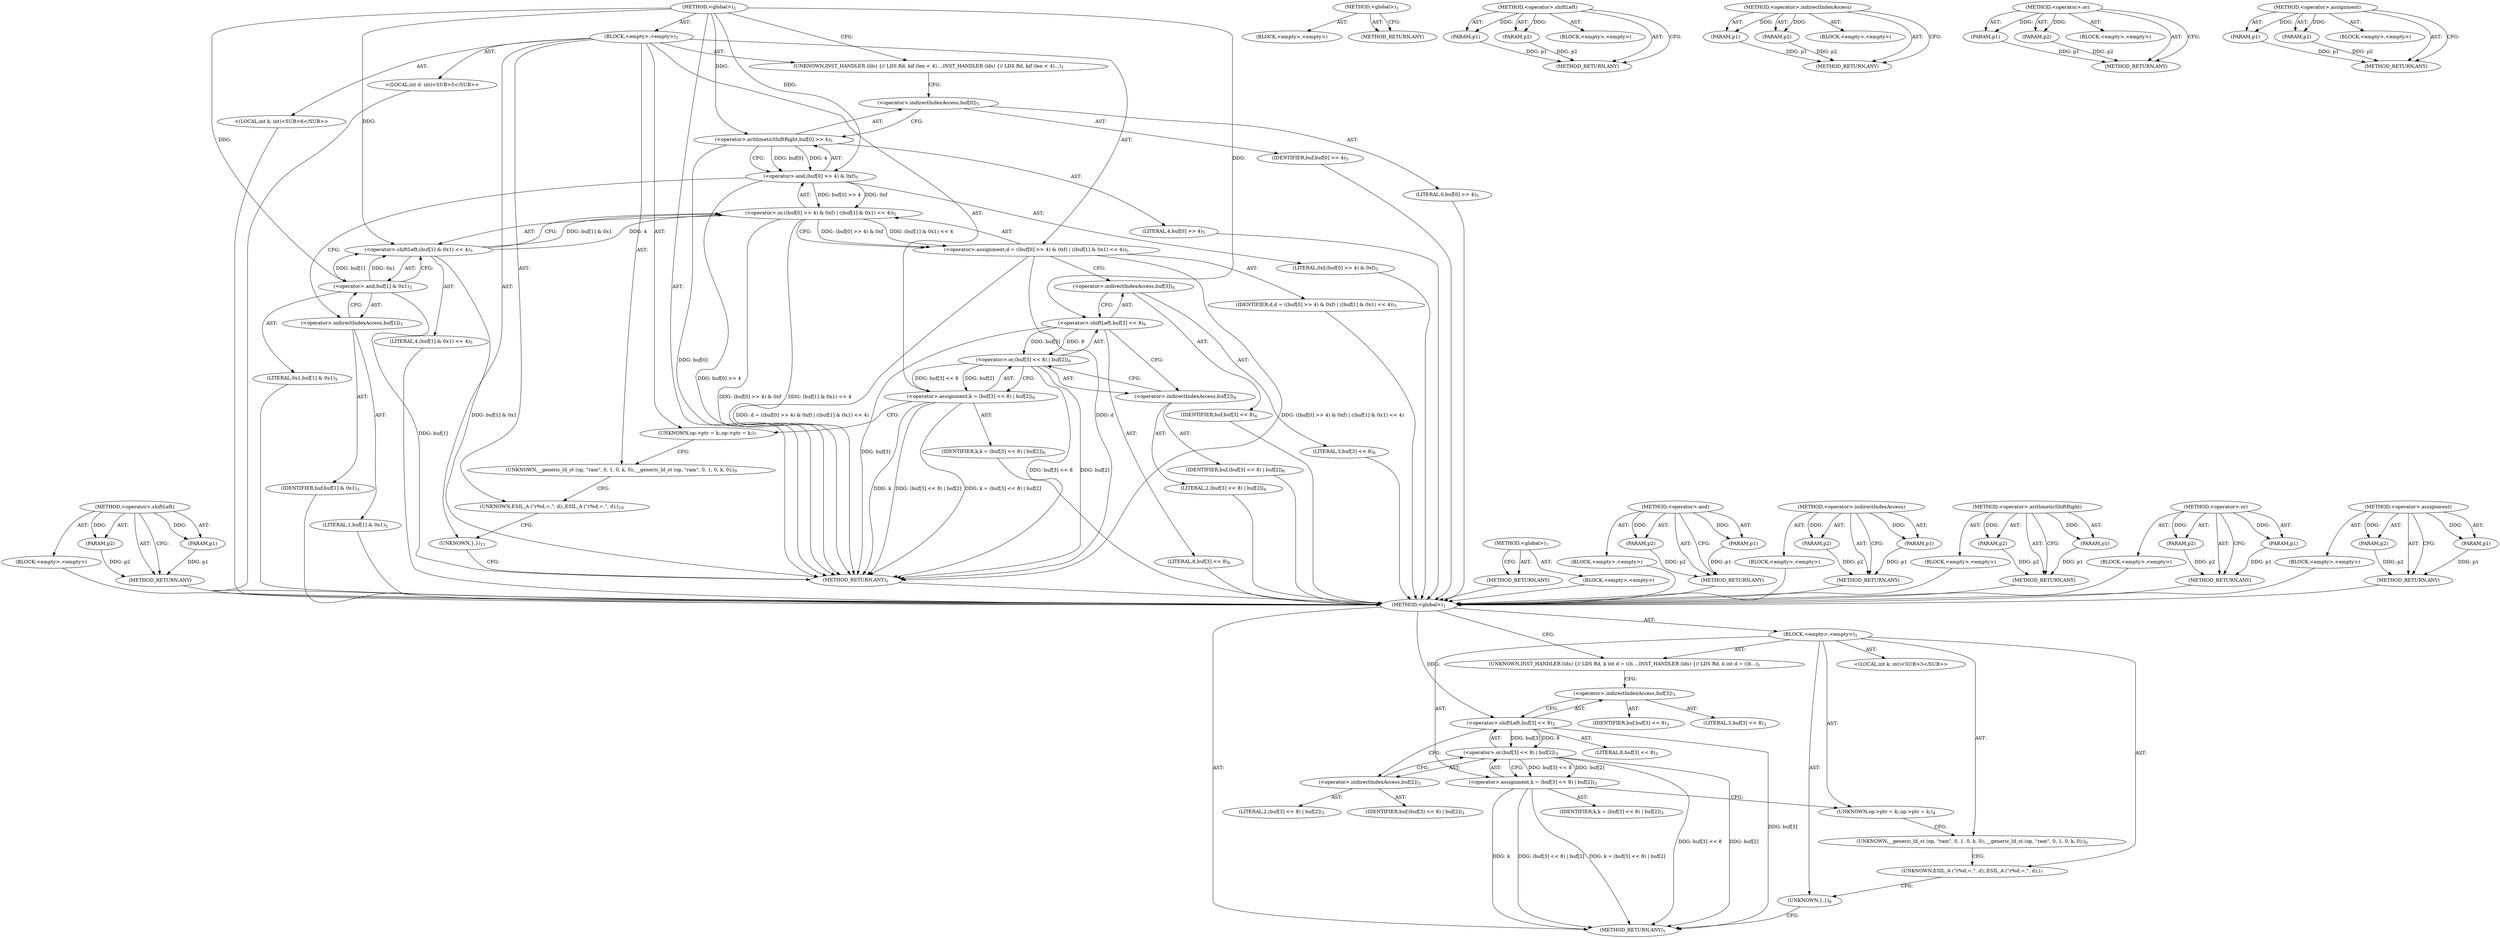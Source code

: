 digraph "&lt;operator&gt;.assignment" {
vulnerable_6 [label=<(METHOD,&lt;global&gt;)<SUB>1</SUB>>];
vulnerable_7 [label=<(BLOCK,&lt;empty&gt;,&lt;empty&gt;)<SUB>1</SUB>>];
vulnerable_8 [label=<(UNKNOWN,INST_HANDLER (lds) {	// LDS Rd, k
 	int d = ((b...,INST_HANDLER (lds) {	// LDS Rd, k
 	int d = ((b...)<SUB>1</SUB>>];
vulnerable_9 [label="<(LOCAL,int k: int)<SUB>3</SUB>>"];
vulnerable_10 [label=<(&lt;operator&gt;.assignment,k = (buf[3] &lt;&lt; 8) | buf[2])<SUB>3</SUB>>];
vulnerable_11 [label=<(IDENTIFIER,k,k = (buf[3] &lt;&lt; 8) | buf[2])<SUB>3</SUB>>];
vulnerable_12 [label=<(&lt;operator&gt;.or,(buf[3] &lt;&lt; 8) | buf[2])<SUB>3</SUB>>];
vulnerable_13 [label=<(&lt;operator&gt;.shiftLeft,buf[3] &lt;&lt; 8)<SUB>3</SUB>>];
vulnerable_14 [label=<(&lt;operator&gt;.indirectIndexAccess,buf[3])<SUB>3</SUB>>];
vulnerable_15 [label=<(IDENTIFIER,buf,buf[3] &lt;&lt; 8)<SUB>3</SUB>>];
vulnerable_16 [label=<(LITERAL,3,buf[3] &lt;&lt; 8)<SUB>3</SUB>>];
vulnerable_17 [label=<(LITERAL,8,buf[3] &lt;&lt; 8)<SUB>3</SUB>>];
vulnerable_18 [label=<(&lt;operator&gt;.indirectIndexAccess,buf[2])<SUB>3</SUB>>];
vulnerable_19 [label=<(IDENTIFIER,buf,(buf[3] &lt;&lt; 8) | buf[2])<SUB>3</SUB>>];
vulnerable_20 [label=<(LITERAL,2,(buf[3] &lt;&lt; 8) | buf[2])<SUB>3</SUB>>];
vulnerable_21 [label=<(UNKNOWN,op-&gt;ptr = k;,op-&gt;ptr = k;)<SUB>4</SUB>>];
vulnerable_22 [label=<(UNKNOWN,__generic_ld_st (op, &quot;ram&quot;, 0, 1, 0, k, 0);,__generic_ld_st (op, &quot;ram&quot;, 0, 1, 0, k, 0);)<SUB>6</SUB>>];
vulnerable_23 [label=<(UNKNOWN,ESIL_A (&quot;r%d,=,&quot;, d);,ESIL_A (&quot;r%d,=,&quot;, d);)<SUB>7</SUB>>];
vulnerable_24 [label=<(UNKNOWN,},})<SUB>8</SUB>>];
vulnerable_25 [label=<(METHOD_RETURN,ANY)<SUB>1</SUB>>];
vulnerable_32 [label=<(METHOD,&lt;global&gt;)<SUB>1</SUB>>];
vulnerable_33 [label=<(BLOCK,&lt;empty&gt;,&lt;empty&gt;)>];
vulnerable_34 [label=<(METHOD_RETURN,ANY)>];
vulnerable_48 [label=<(METHOD,&lt;operator&gt;.shiftLeft)>];
vulnerable_49 [label=<(PARAM,p1)>];
vulnerable_50 [label=<(PARAM,p2)>];
vulnerable_51 [label=<(BLOCK,&lt;empty&gt;,&lt;empty&gt;)>];
vulnerable_52 [label=<(METHOD_RETURN,ANY)>];
vulnerable_53 [label=<(METHOD,&lt;operator&gt;.indirectIndexAccess)>];
vulnerable_54 [label=<(PARAM,p1)>];
vulnerable_55 [label=<(PARAM,p2)>];
vulnerable_56 [label=<(BLOCK,&lt;empty&gt;,&lt;empty&gt;)>];
vulnerable_57 [label=<(METHOD_RETURN,ANY)>];
vulnerable_43 [label=<(METHOD,&lt;operator&gt;.or)>];
vulnerable_44 [label=<(PARAM,p1)>];
vulnerable_45 [label=<(PARAM,p2)>];
vulnerable_46 [label=<(BLOCK,&lt;empty&gt;,&lt;empty&gt;)>];
vulnerable_47 [label=<(METHOD_RETURN,ANY)>];
vulnerable_38 [label=<(METHOD,&lt;operator&gt;.assignment)>];
vulnerable_39 [label=<(PARAM,p1)>];
vulnerable_40 [label=<(PARAM,p2)>];
vulnerable_41 [label=<(BLOCK,&lt;empty&gt;,&lt;empty&gt;)>];
vulnerable_42 [label=<(METHOD_RETURN,ANY)>];
fixed_81 [label=<(METHOD,&lt;operator&gt;.shiftLeft)>];
fixed_82 [label=<(PARAM,p1)>];
fixed_83 [label=<(PARAM,p2)>];
fixed_84 [label=<(BLOCK,&lt;empty&gt;,&lt;empty&gt;)>];
fixed_85 [label=<(METHOD_RETURN,ANY)>];
fixed_6 [label=<(METHOD,&lt;global&gt;)<SUB>1</SUB>>];
fixed_7 [label=<(BLOCK,&lt;empty&gt;,&lt;empty&gt;)<SUB>1</SUB>>];
fixed_8 [label=<(UNKNOWN,INST_HANDLER (lds) {	// LDS Rd, k
	if (len &lt; 4)...,INST_HANDLER (lds) {	// LDS Rd, k
	if (len &lt; 4)...)<SUB>1</SUB>>];
fixed_9 [label="<(LOCAL,int d: int)<SUB>5</SUB>>"];
fixed_10 [label=<(&lt;operator&gt;.assignment,d = ((buf[0] &gt;&gt; 4) &amp; 0xf) | ((buf[1] &amp; 0x1) &lt;&lt; 4))<SUB>5</SUB>>];
fixed_11 [label=<(IDENTIFIER,d,d = ((buf[0] &gt;&gt; 4) &amp; 0xf) | ((buf[1] &amp; 0x1) &lt;&lt; 4))<SUB>5</SUB>>];
fixed_12 [label=<(&lt;operator&gt;.or,((buf[0] &gt;&gt; 4) &amp; 0xf) | ((buf[1] &amp; 0x1) &lt;&lt; 4))<SUB>5</SUB>>];
fixed_13 [label=<(&lt;operator&gt;.and,(buf[0] &gt;&gt; 4) &amp; 0xf)<SUB>5</SUB>>];
fixed_14 [label=<(&lt;operator&gt;.arithmeticShiftRight,buf[0] &gt;&gt; 4)<SUB>5</SUB>>];
fixed_15 [label=<(&lt;operator&gt;.indirectIndexAccess,buf[0])<SUB>5</SUB>>];
fixed_16 [label=<(IDENTIFIER,buf,buf[0] &gt;&gt; 4)<SUB>5</SUB>>];
fixed_17 [label=<(LITERAL,0,buf[0] &gt;&gt; 4)<SUB>5</SUB>>];
fixed_18 [label=<(LITERAL,4,buf[0] &gt;&gt; 4)<SUB>5</SUB>>];
fixed_19 [label=<(LITERAL,0xf,(buf[0] &gt;&gt; 4) &amp; 0xf)<SUB>5</SUB>>];
fixed_20 [label=<(&lt;operator&gt;.shiftLeft,(buf[1] &amp; 0x1) &lt;&lt; 4)<SUB>5</SUB>>];
fixed_21 [label=<(&lt;operator&gt;.and,buf[1] &amp; 0x1)<SUB>5</SUB>>];
fixed_22 [label=<(&lt;operator&gt;.indirectIndexAccess,buf[1])<SUB>5</SUB>>];
fixed_23 [label=<(IDENTIFIER,buf,buf[1] &amp; 0x1)<SUB>5</SUB>>];
fixed_24 [label=<(LITERAL,1,buf[1] &amp; 0x1)<SUB>5</SUB>>];
fixed_25 [label=<(LITERAL,0x1,buf[1] &amp; 0x1)<SUB>5</SUB>>];
fixed_26 [label=<(LITERAL,4,(buf[1] &amp; 0x1) &lt;&lt; 4)<SUB>5</SUB>>];
fixed_27 [label="<(LOCAL,int k: int)<SUB>6</SUB>>"];
fixed_28 [label=<(&lt;operator&gt;.assignment,k = (buf[3] &lt;&lt; 8) | buf[2])<SUB>6</SUB>>];
fixed_29 [label=<(IDENTIFIER,k,k = (buf[3] &lt;&lt; 8) | buf[2])<SUB>6</SUB>>];
fixed_30 [label=<(&lt;operator&gt;.or,(buf[3] &lt;&lt; 8) | buf[2])<SUB>6</SUB>>];
fixed_31 [label=<(&lt;operator&gt;.shiftLeft,buf[3] &lt;&lt; 8)<SUB>6</SUB>>];
fixed_32 [label=<(&lt;operator&gt;.indirectIndexAccess,buf[3])<SUB>6</SUB>>];
fixed_33 [label=<(IDENTIFIER,buf,buf[3] &lt;&lt; 8)<SUB>6</SUB>>];
fixed_34 [label=<(LITERAL,3,buf[3] &lt;&lt; 8)<SUB>6</SUB>>];
fixed_35 [label=<(LITERAL,8,buf[3] &lt;&lt; 8)<SUB>6</SUB>>];
fixed_36 [label=<(&lt;operator&gt;.indirectIndexAccess,buf[2])<SUB>6</SUB>>];
fixed_37 [label=<(IDENTIFIER,buf,(buf[3] &lt;&lt; 8) | buf[2])<SUB>6</SUB>>];
fixed_38 [label=<(LITERAL,2,(buf[3] &lt;&lt; 8) | buf[2])<SUB>6</SUB>>];
fixed_39 [label=<(UNKNOWN,op-&gt;ptr = k;,op-&gt;ptr = k;)<SUB>7</SUB>>];
fixed_40 [label=<(UNKNOWN,__generic_ld_st (op, &quot;ram&quot;, 0, 1, 0, k, 0);,__generic_ld_st (op, &quot;ram&quot;, 0, 1, 0, k, 0);)<SUB>9</SUB>>];
fixed_41 [label=<(UNKNOWN,ESIL_A (&quot;r%d,=,&quot;, d);,ESIL_A (&quot;r%d,=,&quot;, d);)<SUB>10</SUB>>];
fixed_42 [label=<(UNKNOWN,},})<SUB>11</SUB>>];
fixed_43 [label=<(METHOD_RETURN,ANY)<SUB>1</SUB>>];
fixed_50 [label=<(METHOD,&lt;global&gt;)<SUB>1</SUB>>];
fixed_51 [label=<(BLOCK,&lt;empty&gt;,&lt;empty&gt;)>];
fixed_52 [label=<(METHOD_RETURN,ANY)>];
fixed_66 [label=<(METHOD,&lt;operator&gt;.and)>];
fixed_67 [label=<(PARAM,p1)>];
fixed_68 [label=<(PARAM,p2)>];
fixed_69 [label=<(BLOCK,&lt;empty&gt;,&lt;empty&gt;)>];
fixed_70 [label=<(METHOD_RETURN,ANY)>];
fixed_76 [label=<(METHOD,&lt;operator&gt;.indirectIndexAccess)>];
fixed_77 [label=<(PARAM,p1)>];
fixed_78 [label=<(PARAM,p2)>];
fixed_79 [label=<(BLOCK,&lt;empty&gt;,&lt;empty&gt;)>];
fixed_80 [label=<(METHOD_RETURN,ANY)>];
fixed_71 [label=<(METHOD,&lt;operator&gt;.arithmeticShiftRight)>];
fixed_72 [label=<(PARAM,p1)>];
fixed_73 [label=<(PARAM,p2)>];
fixed_74 [label=<(BLOCK,&lt;empty&gt;,&lt;empty&gt;)>];
fixed_75 [label=<(METHOD_RETURN,ANY)>];
fixed_61 [label=<(METHOD,&lt;operator&gt;.or)>];
fixed_62 [label=<(PARAM,p1)>];
fixed_63 [label=<(PARAM,p2)>];
fixed_64 [label=<(BLOCK,&lt;empty&gt;,&lt;empty&gt;)>];
fixed_65 [label=<(METHOD_RETURN,ANY)>];
fixed_56 [label=<(METHOD,&lt;operator&gt;.assignment)>];
fixed_57 [label=<(PARAM,p1)>];
fixed_58 [label=<(PARAM,p2)>];
fixed_59 [label=<(BLOCK,&lt;empty&gt;,&lt;empty&gt;)>];
fixed_60 [label=<(METHOD_RETURN,ANY)>];
vulnerable_6 -> vulnerable_7  [key=0, label="AST: "];
vulnerable_6 -> vulnerable_25  [key=0, label="AST: "];
vulnerable_6 -> vulnerable_8  [key=0, label="CFG: "];
vulnerable_6 -> vulnerable_13  [key=0, label="DDG: "];
vulnerable_7 -> vulnerable_8  [key=0, label="AST: "];
vulnerable_7 -> vulnerable_9  [key=0, label="AST: "];
vulnerable_7 -> vulnerable_10  [key=0, label="AST: "];
vulnerable_7 -> vulnerable_21  [key=0, label="AST: "];
vulnerable_7 -> vulnerable_22  [key=0, label="AST: "];
vulnerable_7 -> vulnerable_23  [key=0, label="AST: "];
vulnerable_7 -> vulnerable_24  [key=0, label="AST: "];
vulnerable_8 -> vulnerable_14  [key=0, label="CFG: "];
vulnerable_10 -> vulnerable_11  [key=0, label="AST: "];
vulnerable_10 -> vulnerable_12  [key=0, label="AST: "];
vulnerable_10 -> vulnerable_21  [key=0, label="CFG: "];
vulnerable_10 -> vulnerable_25  [key=0, label="DDG: k"];
vulnerable_10 -> vulnerable_25  [key=1, label="DDG: (buf[3] &lt;&lt; 8) | buf[2]"];
vulnerable_10 -> vulnerable_25  [key=2, label="DDG: k = (buf[3] &lt;&lt; 8) | buf[2]"];
vulnerable_12 -> vulnerable_13  [key=0, label="AST: "];
vulnerable_12 -> vulnerable_18  [key=0, label="AST: "];
vulnerable_12 -> vulnerable_10  [key=0, label="CFG: "];
vulnerable_12 -> vulnerable_10  [key=1, label="DDG: buf[3] &lt;&lt; 8"];
vulnerable_12 -> vulnerable_10  [key=2, label="DDG: buf[2]"];
vulnerable_12 -> vulnerable_25  [key=0, label="DDG: buf[3] &lt;&lt; 8"];
vulnerable_12 -> vulnerable_25  [key=1, label="DDG: buf[2]"];
vulnerable_13 -> vulnerable_14  [key=0, label="AST: "];
vulnerable_13 -> vulnerable_17  [key=0, label="AST: "];
vulnerable_13 -> vulnerable_18  [key=0, label="CFG: "];
vulnerable_13 -> vulnerable_25  [key=0, label="DDG: buf[3]"];
vulnerable_13 -> vulnerable_12  [key=0, label="DDG: buf[3]"];
vulnerable_13 -> vulnerable_12  [key=1, label="DDG: 8"];
vulnerable_14 -> vulnerable_15  [key=0, label="AST: "];
vulnerable_14 -> vulnerable_16  [key=0, label="AST: "];
vulnerable_14 -> vulnerable_13  [key=0, label="CFG: "];
vulnerable_18 -> vulnerable_19  [key=0, label="AST: "];
vulnerable_18 -> vulnerable_20  [key=0, label="AST: "];
vulnerable_18 -> vulnerable_12  [key=0, label="CFG: "];
vulnerable_21 -> vulnerable_22  [key=0, label="CFG: "];
vulnerable_22 -> vulnerable_23  [key=0, label="CFG: "];
vulnerable_23 -> vulnerable_24  [key=0, label="CFG: "];
vulnerable_24 -> vulnerable_25  [key=0, label="CFG: "];
vulnerable_32 -> vulnerable_33  [key=0, label="AST: "];
vulnerable_32 -> vulnerable_34  [key=0, label="AST: "];
vulnerable_32 -> vulnerable_34  [key=1, label="CFG: "];
vulnerable_48 -> vulnerable_49  [key=0, label="AST: "];
vulnerable_48 -> vulnerable_49  [key=1, label="DDG: "];
vulnerable_48 -> vulnerable_51  [key=0, label="AST: "];
vulnerable_48 -> vulnerable_50  [key=0, label="AST: "];
vulnerable_48 -> vulnerable_50  [key=1, label="DDG: "];
vulnerable_48 -> vulnerable_52  [key=0, label="AST: "];
vulnerable_48 -> vulnerable_52  [key=1, label="CFG: "];
vulnerable_49 -> vulnerable_52  [key=0, label="DDG: p1"];
vulnerable_50 -> vulnerable_52  [key=0, label="DDG: p2"];
vulnerable_53 -> vulnerable_54  [key=0, label="AST: "];
vulnerable_53 -> vulnerable_54  [key=1, label="DDG: "];
vulnerable_53 -> vulnerable_56  [key=0, label="AST: "];
vulnerable_53 -> vulnerable_55  [key=0, label="AST: "];
vulnerable_53 -> vulnerable_55  [key=1, label="DDG: "];
vulnerable_53 -> vulnerable_57  [key=0, label="AST: "];
vulnerable_53 -> vulnerable_57  [key=1, label="CFG: "];
vulnerable_54 -> vulnerable_57  [key=0, label="DDG: p1"];
vulnerable_55 -> vulnerable_57  [key=0, label="DDG: p2"];
vulnerable_43 -> vulnerable_44  [key=0, label="AST: "];
vulnerable_43 -> vulnerable_44  [key=1, label="DDG: "];
vulnerable_43 -> vulnerable_46  [key=0, label="AST: "];
vulnerable_43 -> vulnerable_45  [key=0, label="AST: "];
vulnerable_43 -> vulnerable_45  [key=1, label="DDG: "];
vulnerable_43 -> vulnerable_47  [key=0, label="AST: "];
vulnerable_43 -> vulnerable_47  [key=1, label="CFG: "];
vulnerable_44 -> vulnerable_47  [key=0, label="DDG: p1"];
vulnerable_45 -> vulnerable_47  [key=0, label="DDG: p2"];
vulnerable_38 -> vulnerable_39  [key=0, label="AST: "];
vulnerable_38 -> vulnerable_39  [key=1, label="DDG: "];
vulnerable_38 -> vulnerable_41  [key=0, label="AST: "];
vulnerable_38 -> vulnerable_40  [key=0, label="AST: "];
vulnerable_38 -> vulnerable_40  [key=1, label="DDG: "];
vulnerable_38 -> vulnerable_42  [key=0, label="AST: "];
vulnerable_38 -> vulnerable_42  [key=1, label="CFG: "];
vulnerable_39 -> vulnerable_42  [key=0, label="DDG: p1"];
vulnerable_40 -> vulnerable_42  [key=0, label="DDG: p2"];
fixed_81 -> fixed_82  [key=0, label="AST: "];
fixed_81 -> fixed_82  [key=1, label="DDG: "];
fixed_81 -> fixed_84  [key=0, label="AST: "];
fixed_81 -> fixed_83  [key=0, label="AST: "];
fixed_81 -> fixed_83  [key=1, label="DDG: "];
fixed_81 -> fixed_85  [key=0, label="AST: "];
fixed_81 -> fixed_85  [key=1, label="CFG: "];
fixed_82 -> fixed_85  [key=0, label="DDG: p1"];
fixed_83 -> fixed_85  [key=0, label="DDG: p2"];
fixed_84 -> vulnerable_6  [key=0];
fixed_85 -> vulnerable_6  [key=0];
fixed_6 -> fixed_7  [key=0, label="AST: "];
fixed_6 -> fixed_43  [key=0, label="AST: "];
fixed_6 -> fixed_8  [key=0, label="CFG: "];
fixed_6 -> fixed_13  [key=0, label="DDG: "];
fixed_6 -> fixed_20  [key=0, label="DDG: "];
fixed_6 -> fixed_31  [key=0, label="DDG: "];
fixed_6 -> fixed_14  [key=0, label="DDG: "];
fixed_6 -> fixed_21  [key=0, label="DDG: "];
fixed_7 -> fixed_8  [key=0, label="AST: "];
fixed_7 -> fixed_9  [key=0, label="AST: "];
fixed_7 -> fixed_10  [key=0, label="AST: "];
fixed_7 -> fixed_27  [key=0, label="AST: "];
fixed_7 -> fixed_28  [key=0, label="AST: "];
fixed_7 -> fixed_39  [key=0, label="AST: "];
fixed_7 -> fixed_40  [key=0, label="AST: "];
fixed_7 -> fixed_41  [key=0, label="AST: "];
fixed_7 -> fixed_42  [key=0, label="AST: "];
fixed_8 -> fixed_15  [key=0, label="CFG: "];
fixed_9 -> vulnerable_6  [key=0];
fixed_10 -> fixed_11  [key=0, label="AST: "];
fixed_10 -> fixed_12  [key=0, label="AST: "];
fixed_10 -> fixed_32  [key=0, label="CFG: "];
fixed_10 -> fixed_43  [key=0, label="DDG: d"];
fixed_10 -> fixed_43  [key=1, label="DDG: ((buf[0] &gt;&gt; 4) &amp; 0xf) | ((buf[1] &amp; 0x1) &lt;&lt; 4)"];
fixed_10 -> fixed_43  [key=2, label="DDG: d = ((buf[0] &gt;&gt; 4) &amp; 0xf) | ((buf[1] &amp; 0x1) &lt;&lt; 4)"];
fixed_11 -> vulnerable_6  [key=0];
fixed_12 -> fixed_13  [key=0, label="AST: "];
fixed_12 -> fixed_20  [key=0, label="AST: "];
fixed_12 -> fixed_10  [key=0, label="CFG: "];
fixed_12 -> fixed_10  [key=1, label="DDG: (buf[0] &gt;&gt; 4) &amp; 0xf"];
fixed_12 -> fixed_10  [key=2, label="DDG: (buf[1] &amp; 0x1) &lt;&lt; 4"];
fixed_12 -> fixed_43  [key=0, label="DDG: (buf[0] &gt;&gt; 4) &amp; 0xf"];
fixed_12 -> fixed_43  [key=1, label="DDG: (buf[1] &amp; 0x1) &lt;&lt; 4"];
fixed_13 -> fixed_14  [key=0, label="AST: "];
fixed_13 -> fixed_19  [key=0, label="AST: "];
fixed_13 -> fixed_22  [key=0, label="CFG: "];
fixed_13 -> fixed_43  [key=0, label="DDG: buf[0] &gt;&gt; 4"];
fixed_13 -> fixed_12  [key=0, label="DDG: buf[0] &gt;&gt; 4"];
fixed_13 -> fixed_12  [key=1, label="DDG: 0xf"];
fixed_14 -> fixed_15  [key=0, label="AST: "];
fixed_14 -> fixed_18  [key=0, label="AST: "];
fixed_14 -> fixed_13  [key=0, label="CFG: "];
fixed_14 -> fixed_13  [key=1, label="DDG: buf[0]"];
fixed_14 -> fixed_13  [key=2, label="DDG: 4"];
fixed_14 -> fixed_43  [key=0, label="DDG: buf[0]"];
fixed_15 -> fixed_16  [key=0, label="AST: "];
fixed_15 -> fixed_17  [key=0, label="AST: "];
fixed_15 -> fixed_14  [key=0, label="CFG: "];
fixed_16 -> vulnerable_6  [key=0];
fixed_17 -> vulnerable_6  [key=0];
fixed_18 -> vulnerable_6  [key=0];
fixed_19 -> vulnerable_6  [key=0];
fixed_20 -> fixed_21  [key=0, label="AST: "];
fixed_20 -> fixed_26  [key=0, label="AST: "];
fixed_20 -> fixed_12  [key=0, label="CFG: "];
fixed_20 -> fixed_12  [key=1, label="DDG: buf[1] &amp; 0x1"];
fixed_20 -> fixed_12  [key=2, label="DDG: 4"];
fixed_20 -> fixed_43  [key=0, label="DDG: buf[1] &amp; 0x1"];
fixed_21 -> fixed_22  [key=0, label="AST: "];
fixed_21 -> fixed_25  [key=0, label="AST: "];
fixed_21 -> fixed_20  [key=0, label="CFG: "];
fixed_21 -> fixed_20  [key=1, label="DDG: buf[1]"];
fixed_21 -> fixed_20  [key=2, label="DDG: 0x1"];
fixed_21 -> fixed_43  [key=0, label="DDG: buf[1]"];
fixed_22 -> fixed_23  [key=0, label="AST: "];
fixed_22 -> fixed_24  [key=0, label="AST: "];
fixed_22 -> fixed_21  [key=0, label="CFG: "];
fixed_23 -> vulnerable_6  [key=0];
fixed_24 -> vulnerable_6  [key=0];
fixed_25 -> vulnerable_6  [key=0];
fixed_26 -> vulnerable_6  [key=0];
fixed_27 -> vulnerable_6  [key=0];
fixed_28 -> fixed_29  [key=0, label="AST: "];
fixed_28 -> fixed_30  [key=0, label="AST: "];
fixed_28 -> fixed_39  [key=0, label="CFG: "];
fixed_28 -> fixed_43  [key=0, label="DDG: k"];
fixed_28 -> fixed_43  [key=1, label="DDG: (buf[3] &lt;&lt; 8) | buf[2]"];
fixed_28 -> fixed_43  [key=2, label="DDG: k = (buf[3] &lt;&lt; 8) | buf[2]"];
fixed_29 -> vulnerable_6  [key=0];
fixed_30 -> fixed_31  [key=0, label="AST: "];
fixed_30 -> fixed_36  [key=0, label="AST: "];
fixed_30 -> fixed_28  [key=0, label="CFG: "];
fixed_30 -> fixed_28  [key=1, label="DDG: buf[3] &lt;&lt; 8"];
fixed_30 -> fixed_28  [key=2, label="DDG: buf[2]"];
fixed_30 -> fixed_43  [key=0, label="DDG: buf[3] &lt;&lt; 8"];
fixed_30 -> fixed_43  [key=1, label="DDG: buf[2]"];
fixed_31 -> fixed_32  [key=0, label="AST: "];
fixed_31 -> fixed_35  [key=0, label="AST: "];
fixed_31 -> fixed_36  [key=0, label="CFG: "];
fixed_31 -> fixed_43  [key=0, label="DDG: buf[3]"];
fixed_31 -> fixed_30  [key=0, label="DDG: buf[3]"];
fixed_31 -> fixed_30  [key=1, label="DDG: 8"];
fixed_32 -> fixed_33  [key=0, label="AST: "];
fixed_32 -> fixed_34  [key=0, label="AST: "];
fixed_32 -> fixed_31  [key=0, label="CFG: "];
fixed_33 -> vulnerable_6  [key=0];
fixed_34 -> vulnerable_6  [key=0];
fixed_35 -> vulnerable_6  [key=0];
fixed_36 -> fixed_37  [key=0, label="AST: "];
fixed_36 -> fixed_38  [key=0, label="AST: "];
fixed_36 -> fixed_30  [key=0, label="CFG: "];
fixed_37 -> vulnerable_6  [key=0];
fixed_38 -> vulnerable_6  [key=0];
fixed_39 -> fixed_40  [key=0, label="CFG: "];
fixed_40 -> fixed_41  [key=0, label="CFG: "];
fixed_41 -> fixed_42  [key=0, label="CFG: "];
fixed_42 -> fixed_43  [key=0, label="CFG: "];
fixed_43 -> vulnerable_6  [key=0];
fixed_50 -> fixed_51  [key=0, label="AST: "];
fixed_50 -> fixed_52  [key=0, label="AST: "];
fixed_50 -> fixed_52  [key=1, label="CFG: "];
fixed_51 -> vulnerable_6  [key=0];
fixed_52 -> vulnerable_6  [key=0];
fixed_66 -> fixed_67  [key=0, label="AST: "];
fixed_66 -> fixed_67  [key=1, label="DDG: "];
fixed_66 -> fixed_69  [key=0, label="AST: "];
fixed_66 -> fixed_68  [key=0, label="AST: "];
fixed_66 -> fixed_68  [key=1, label="DDG: "];
fixed_66 -> fixed_70  [key=0, label="AST: "];
fixed_66 -> fixed_70  [key=1, label="CFG: "];
fixed_67 -> fixed_70  [key=0, label="DDG: p1"];
fixed_68 -> fixed_70  [key=0, label="DDG: p2"];
fixed_69 -> vulnerable_6  [key=0];
fixed_70 -> vulnerable_6  [key=0];
fixed_76 -> fixed_77  [key=0, label="AST: "];
fixed_76 -> fixed_77  [key=1, label="DDG: "];
fixed_76 -> fixed_79  [key=0, label="AST: "];
fixed_76 -> fixed_78  [key=0, label="AST: "];
fixed_76 -> fixed_78  [key=1, label="DDG: "];
fixed_76 -> fixed_80  [key=0, label="AST: "];
fixed_76 -> fixed_80  [key=1, label="CFG: "];
fixed_77 -> fixed_80  [key=0, label="DDG: p1"];
fixed_78 -> fixed_80  [key=0, label="DDG: p2"];
fixed_79 -> vulnerable_6  [key=0];
fixed_80 -> vulnerable_6  [key=0];
fixed_71 -> fixed_72  [key=0, label="AST: "];
fixed_71 -> fixed_72  [key=1, label="DDG: "];
fixed_71 -> fixed_74  [key=0, label="AST: "];
fixed_71 -> fixed_73  [key=0, label="AST: "];
fixed_71 -> fixed_73  [key=1, label="DDG: "];
fixed_71 -> fixed_75  [key=0, label="AST: "];
fixed_71 -> fixed_75  [key=1, label="CFG: "];
fixed_72 -> fixed_75  [key=0, label="DDG: p1"];
fixed_73 -> fixed_75  [key=0, label="DDG: p2"];
fixed_74 -> vulnerable_6  [key=0];
fixed_75 -> vulnerable_6  [key=0];
fixed_61 -> fixed_62  [key=0, label="AST: "];
fixed_61 -> fixed_62  [key=1, label="DDG: "];
fixed_61 -> fixed_64  [key=0, label="AST: "];
fixed_61 -> fixed_63  [key=0, label="AST: "];
fixed_61 -> fixed_63  [key=1, label="DDG: "];
fixed_61 -> fixed_65  [key=0, label="AST: "];
fixed_61 -> fixed_65  [key=1, label="CFG: "];
fixed_62 -> fixed_65  [key=0, label="DDG: p1"];
fixed_63 -> fixed_65  [key=0, label="DDG: p2"];
fixed_64 -> vulnerable_6  [key=0];
fixed_65 -> vulnerable_6  [key=0];
fixed_56 -> fixed_57  [key=0, label="AST: "];
fixed_56 -> fixed_57  [key=1, label="DDG: "];
fixed_56 -> fixed_59  [key=0, label="AST: "];
fixed_56 -> fixed_58  [key=0, label="AST: "];
fixed_56 -> fixed_58  [key=1, label="DDG: "];
fixed_56 -> fixed_60  [key=0, label="AST: "];
fixed_56 -> fixed_60  [key=1, label="CFG: "];
fixed_57 -> fixed_60  [key=0, label="DDG: p1"];
fixed_58 -> fixed_60  [key=0, label="DDG: p2"];
fixed_59 -> vulnerable_6  [key=0];
fixed_60 -> vulnerable_6  [key=0];
}
